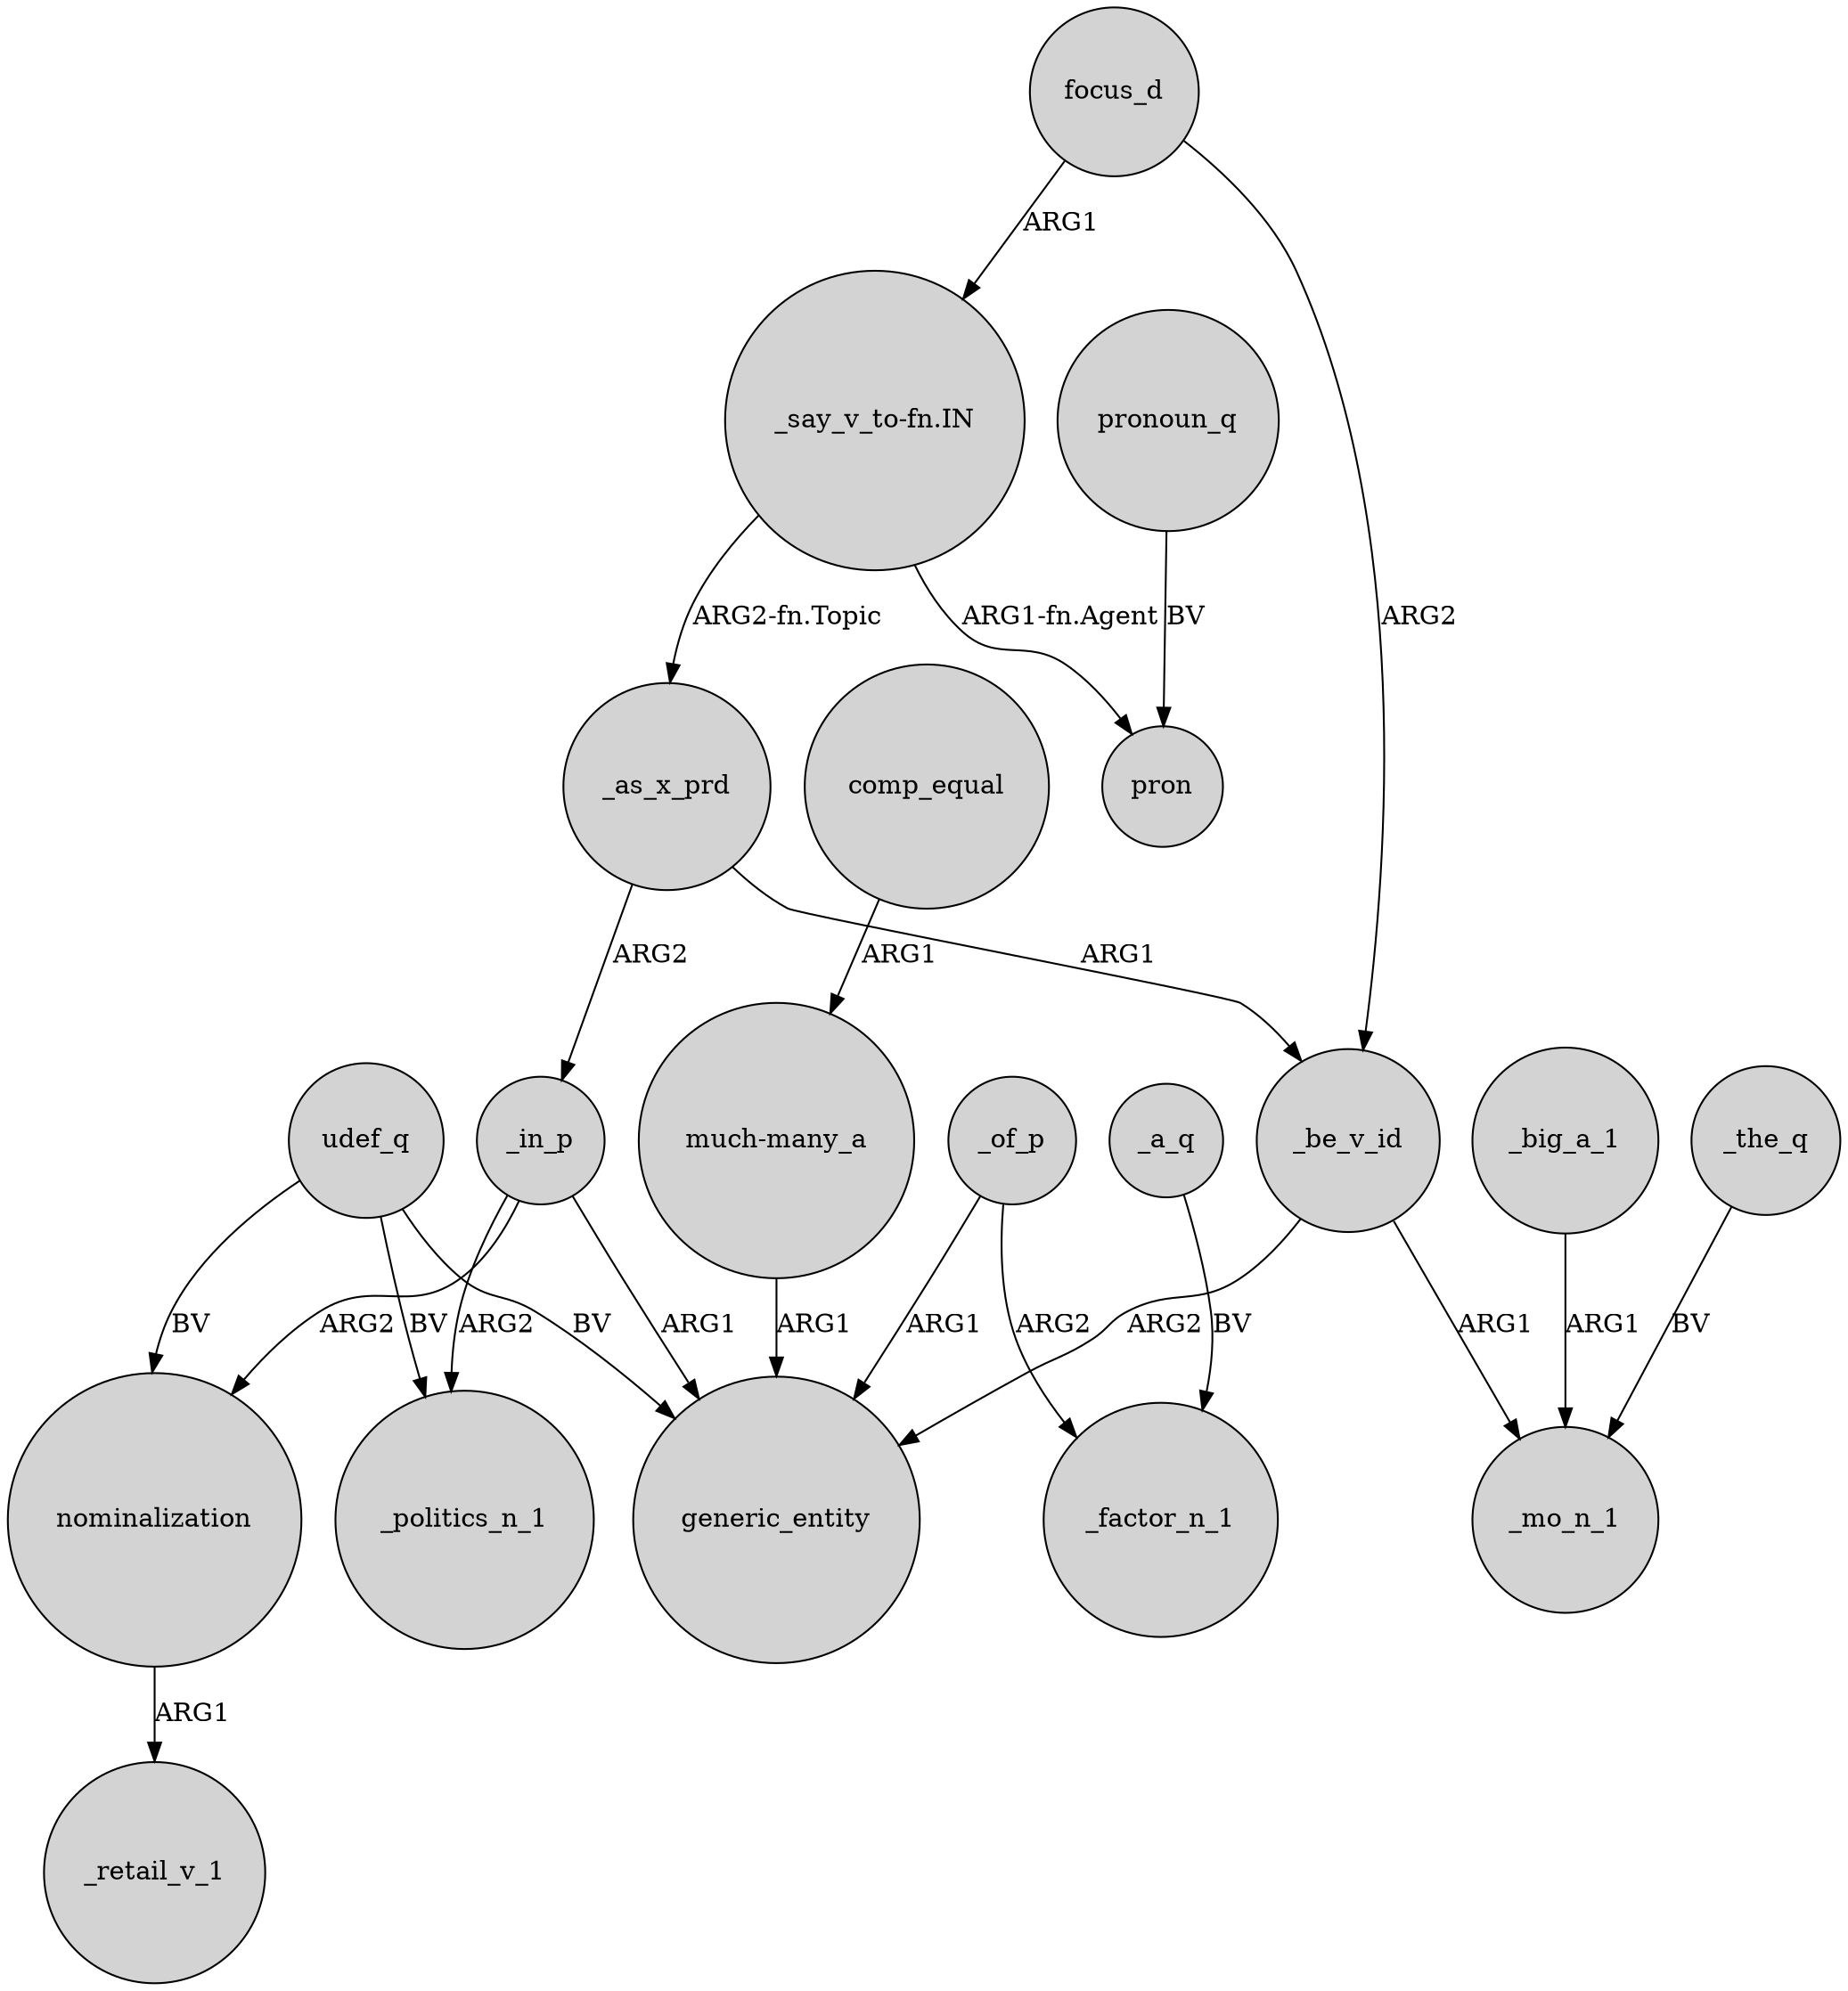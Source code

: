 digraph {
	node [shape=circle style=filled]
	focus_d -> _be_v_id [label=ARG2]
	udef_q -> generic_entity [label=BV]
	"_say_v_to-fn.IN" -> _as_x_prd [label="ARG2-fn.Topic"]
	_of_p -> _factor_n_1 [label=ARG2]
	_a_q -> _factor_n_1 [label=BV]
	"much-many_a" -> generic_entity [label=ARG1]
	nominalization -> _retail_v_1 [label=ARG1]
	_as_x_prd -> _be_v_id [label=ARG1]
	comp_equal -> "much-many_a" [label=ARG1]
	_as_x_prd -> _in_p [label=ARG2]
	udef_q -> _politics_n_1 [label=BV]
	_be_v_id -> generic_entity [label=ARG2]
	pronoun_q -> pron [label=BV]
	udef_q -> nominalization [label=BV]
	_in_p -> _politics_n_1 [label=ARG2]
	"_say_v_to-fn.IN" -> pron [label="ARG1-fn.Agent"]
	_the_q -> _mo_n_1 [label=BV]
	_big_a_1 -> _mo_n_1 [label=ARG1]
	_in_p -> generic_entity [label=ARG1]
	_in_p -> nominalization [label=ARG2]
	_be_v_id -> _mo_n_1 [label=ARG1]
	focus_d -> "_say_v_to-fn.IN" [label=ARG1]
	_of_p -> generic_entity [label=ARG1]
}
